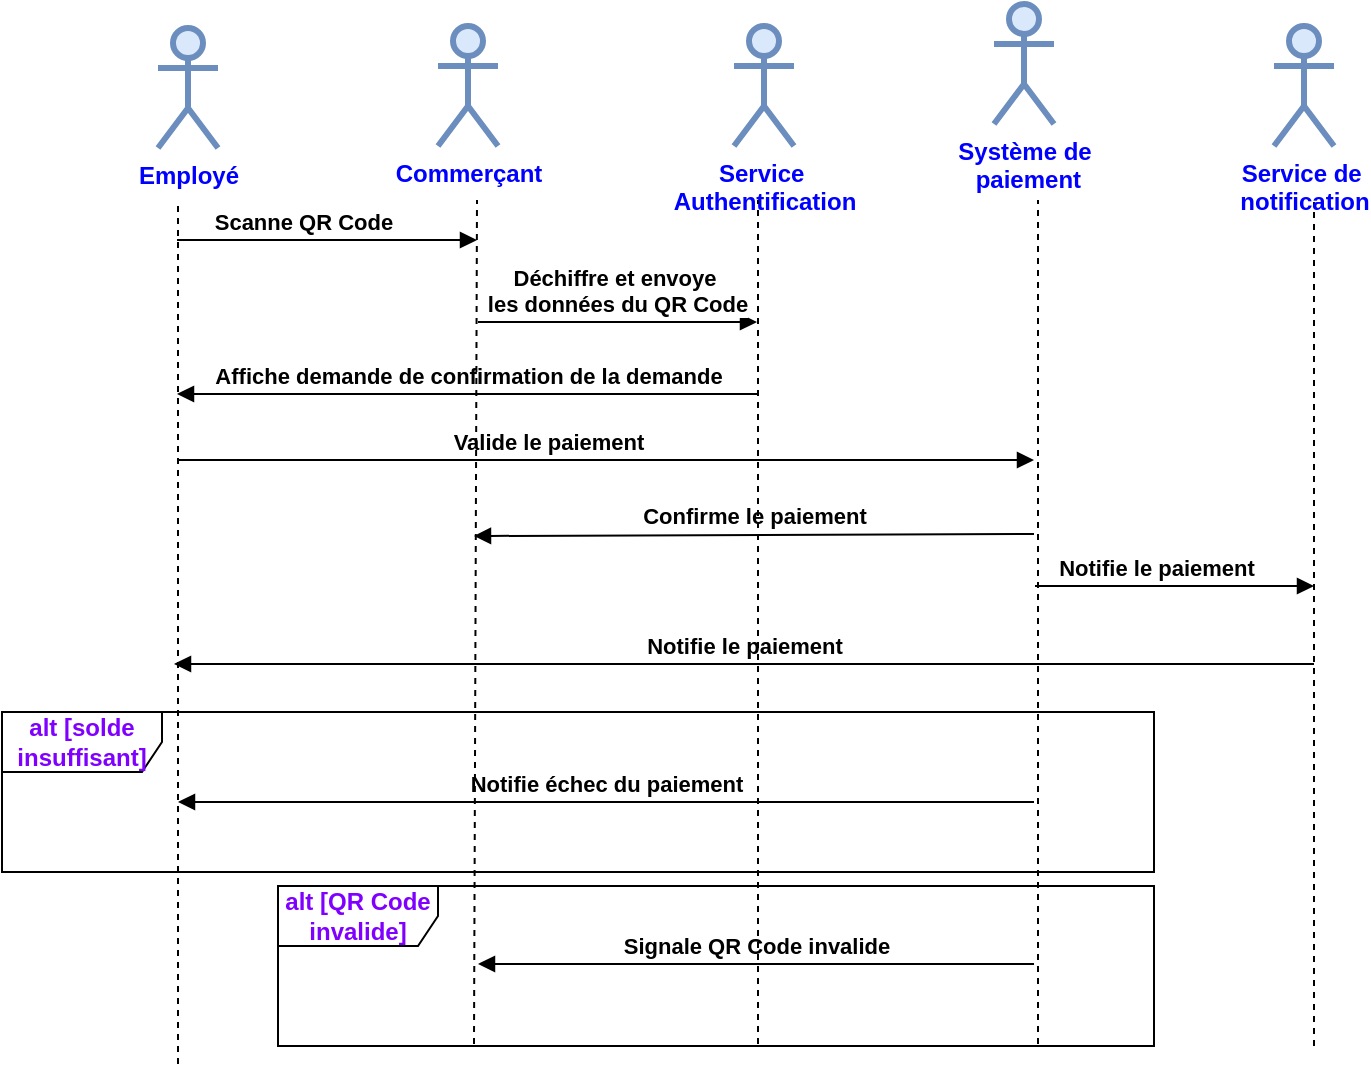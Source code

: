 <mxfile version="26.0.16">
  <diagram name="Page-1" id="3mcHxA5tAk4q_fHcIRja">
    <mxGraphModel dx="1050" dy="1735" grid="1" gridSize="10" guides="1" tooltips="1" connect="1" arrows="1" fold="1" page="1" pageScale="1" pageWidth="827" pageHeight="1169" math="0" shadow="0">
      <root>
        <mxCell id="0" />
        <mxCell id="1" parent="0" />
        <mxCell id="WurOz906_WQ2NloFtxnk-2" value="Scanne QR Code&amp;nbsp;" style="html=1;verticalAlign=bottom;endArrow=block;curved=0;rounded=0;fontStyle=1" edge="1" parent="1">
          <mxGeometry x="-0.14" width="80" relative="1" as="geometry">
            <mxPoint x="201.5" y="118" as="sourcePoint" />
            <mxPoint x="351.5" y="118" as="targetPoint" />
            <mxPoint as="offset" />
          </mxGeometry>
        </mxCell>
        <mxCell id="WurOz906_WQ2NloFtxnk-3" value="&lt;div&gt;Déchiffre et envoye&lt;/div&gt;&lt;div&gt;&amp;nbsp;les données du QR Code&lt;/div&gt;" style="html=1;verticalAlign=bottom;endArrow=block;curved=0;rounded=0;fontStyle=1" edge="1" parent="1">
          <mxGeometry x="-0.025" width="80" relative="1" as="geometry">
            <mxPoint x="352" y="159" as="sourcePoint" />
            <mxPoint x="491.5" y="159" as="targetPoint" />
            <mxPoint as="offset" />
          </mxGeometry>
        </mxCell>
        <mxCell id="WurOz906_WQ2NloFtxnk-4" value="Affiche demande de confirmation de la demande" style="html=1;verticalAlign=bottom;endArrow=block;curved=0;rounded=0;fontStyle=1" edge="1" parent="1">
          <mxGeometry width="80" relative="1" as="geometry">
            <mxPoint x="491.5" y="195" as="sourcePoint" />
            <mxPoint x="201.5" y="195" as="targetPoint" />
            <mxPoint as="offset" />
          </mxGeometry>
        </mxCell>
        <mxCell id="WurOz906_WQ2NloFtxnk-5" value="Valide le paiement" style="html=1;verticalAlign=bottom;endArrow=block;curved=0;rounded=0;fontStyle=1" edge="1" parent="1">
          <mxGeometry x="-0.14" width="80" relative="1" as="geometry">
            <mxPoint x="202.5" y="228" as="sourcePoint" />
            <mxPoint x="630" y="228" as="targetPoint" />
            <mxPoint as="offset" />
          </mxGeometry>
        </mxCell>
        <mxCell id="WurOz906_WQ2NloFtxnk-6" value="Confirme le paiement" style="html=1;verticalAlign=bottom;endArrow=block;curved=0;rounded=0;fontStyle=1" edge="1" parent="1">
          <mxGeometry width="80" relative="1" as="geometry">
            <mxPoint x="630" y="265" as="sourcePoint" />
            <mxPoint x="350" y="266" as="targetPoint" />
            <mxPoint as="offset" />
          </mxGeometry>
        </mxCell>
        <mxCell id="WurOz906_WQ2NloFtxnk-7" value="Notifie le paiement" style="html=1;verticalAlign=bottom;endArrow=block;curved=0;rounded=0;fontStyle=1" edge="1" parent="1">
          <mxGeometry x="-0.14" width="80" relative="1" as="geometry">
            <mxPoint x="630.5" y="291" as="sourcePoint" />
            <mxPoint x="770" y="291" as="targetPoint" />
            <mxPoint as="offset" />
          </mxGeometry>
        </mxCell>
        <mxCell id="WurOz906_WQ2NloFtxnk-8" value="Notifie le paiement" style="html=1;verticalAlign=bottom;endArrow=block;curved=0;rounded=0;fontStyle=1" edge="1" parent="1">
          <mxGeometry width="80" relative="1" as="geometry">
            <mxPoint x="770" y="330" as="sourcePoint" />
            <mxPoint x="200" y="330" as="targetPoint" />
            <mxPoint as="offset" />
          </mxGeometry>
        </mxCell>
        <mxCell id="WurOz906_WQ2NloFtxnk-9" value="alt [solde insuffisant]" style="shape=umlFrame;whiteSpace=wrap;html=1;pointerEvents=0;width=80;height=30;fontStyle=1;fontColor=light-dark(#8000ff, #ededed);" vertex="1" parent="1">
          <mxGeometry x="114" y="354" width="576" height="80" as="geometry" />
        </mxCell>
        <mxCell id="WurOz906_WQ2NloFtxnk-10" value="Notifie échec du paiement" style="html=1;verticalAlign=bottom;endArrow=block;curved=0;rounded=0;fontStyle=1" edge="1" parent="1">
          <mxGeometry width="80" relative="1" as="geometry">
            <mxPoint x="630" y="399" as="sourcePoint" />
            <mxPoint x="202" y="399" as="targetPoint" />
            <mxPoint as="offset" />
          </mxGeometry>
        </mxCell>
        <mxCell id="WurOz906_WQ2NloFtxnk-11" value="alt [QR Code invalide]" style="shape=umlFrame;whiteSpace=wrap;html=1;pointerEvents=0;width=80;height=30;fontStyle=1;fontColor=light-dark(#8000ff, #ededed);" vertex="1" parent="1">
          <mxGeometry x="252" y="441" width="438" height="80" as="geometry" />
        </mxCell>
        <mxCell id="WurOz906_WQ2NloFtxnk-12" value="Signale QR Code invalide" style="html=1;verticalAlign=bottom;endArrow=block;curved=0;rounded=0;fontStyle=1" edge="1" parent="1">
          <mxGeometry width="80" relative="1" as="geometry">
            <mxPoint x="630" y="480" as="sourcePoint" />
            <mxPoint x="352" y="480" as="targetPoint" />
            <mxPoint as="offset" />
          </mxGeometry>
        </mxCell>
        <mxCell id="WurOz906_WQ2NloFtxnk-13" value="Employé " style="shape=umlActor;verticalLabelPosition=bottom;verticalAlign=top;html=1;fillColor=#dae8fc;strokeColor=#6c8ebf;strokeWidth=3;fontStyle=1;fontColor=light-dark(#0000ff, #ededed);" vertex="1" parent="1">
          <mxGeometry x="192" y="12" width="30" height="60" as="geometry" />
        </mxCell>
        <mxCell id="WurOz906_WQ2NloFtxnk-14" value="Commerçant" style="shape=umlActor;verticalLabelPosition=bottom;verticalAlign=top;html=1;fillColor=#dae8fc;strokeColor=#6c8ebf;strokeWidth=3;fontStyle=1;fontColor=light-dark(#0000ff, #ededed);" vertex="1" parent="1">
          <mxGeometry x="332" y="11" width="30" height="60" as="geometry" />
        </mxCell>
        <mxCell id="WurOz906_WQ2NloFtxnk-15" value="&lt;div&gt;Système de&lt;/div&gt;&lt;div&gt;&amp;nbsp;paiement&lt;/div&gt;" style="shape=umlActor;verticalLabelPosition=bottom;verticalAlign=top;html=1;fillColor=#dae8fc;strokeColor=#6c8ebf;fontStyle=1;strokeWidth=3;fontColor=light-dark(#0000ff, #ededed);" vertex="1" parent="1">
          <mxGeometry x="610" width="30" height="60" as="geometry" />
        </mxCell>
        <mxCell id="WurOz906_WQ2NloFtxnk-16" value="&lt;div&gt;Service&amp;nbsp;&lt;/div&gt;&lt;div&gt;Authentification&lt;/div&gt;" style="shape=umlActor;verticalLabelPosition=bottom;verticalAlign=top;html=1;fillColor=#dae8fc;strokeColor=#6c8ebf;strokeWidth=3;fontStyle=1;fontColor=light-dark(#0000ff, #ededed);" vertex="1" parent="1">
          <mxGeometry x="480" y="11" width="30" height="60" as="geometry" />
        </mxCell>
        <mxCell id="WurOz906_WQ2NloFtxnk-17" value="" style="endArrow=none;dashed=1;html=1;rounded=0;fontStyle=1" edge="1" parent="1">
          <mxGeometry width="50" height="50" relative="1" as="geometry">
            <mxPoint x="492" y="520" as="sourcePoint" />
            <mxPoint x="492" y="98" as="targetPoint" />
          </mxGeometry>
        </mxCell>
        <mxCell id="WurOz906_WQ2NloFtxnk-18" value="" style="endArrow=none;dashed=1;html=1;rounded=0;fontStyle=1" edge="1" parent="1">
          <mxGeometry width="50" height="50" relative="1" as="geometry">
            <mxPoint x="632" y="520" as="sourcePoint" />
            <mxPoint x="632" y="98" as="targetPoint" />
          </mxGeometry>
        </mxCell>
        <mxCell id="WurOz906_WQ2NloFtxnk-19" value="" style="endArrow=none;dashed=1;html=1;rounded=0;fontStyle=1" edge="1" parent="1">
          <mxGeometry width="50" height="50" relative="1" as="geometry">
            <mxPoint x="350" y="520" as="sourcePoint" />
            <mxPoint x="351.5" y="98" as="targetPoint" />
          </mxGeometry>
        </mxCell>
        <mxCell id="WurOz906_WQ2NloFtxnk-20" value="" style="endArrow=none;dashed=1;html=1;rounded=0;fontStyle=1" edge="1" parent="1">
          <mxGeometry width="50" height="50" relative="1" as="geometry">
            <mxPoint x="202" y="530" as="sourcePoint" />
            <mxPoint x="202" y="98" as="targetPoint" />
          </mxGeometry>
        </mxCell>
        <mxCell id="WurOz906_WQ2NloFtxnk-21" value="" style="endArrow=none;dashed=1;html=1;rounded=0;fontStyle=1" edge="1" parent="1">
          <mxGeometry width="50" height="50" relative="1" as="geometry">
            <mxPoint x="770" y="521" as="sourcePoint" />
            <mxPoint x="770" y="99" as="targetPoint" />
          </mxGeometry>
        </mxCell>
        <mxCell id="WurOz906_WQ2NloFtxnk-22" value="&lt;div&gt;Service de&amp;nbsp;&lt;/div&gt;&lt;div&gt;notification&lt;/div&gt;" style="shape=umlActor;verticalLabelPosition=bottom;verticalAlign=top;html=1;fillColor=#dae8fc;strokeColor=#6c8ebf;strokeWidth=3;fontStyle=1;fontColor=light-dark(#0000ff, #ededed);" vertex="1" parent="1">
          <mxGeometry x="750" y="11" width="30" height="60" as="geometry" />
        </mxCell>
      </root>
    </mxGraphModel>
  </diagram>
</mxfile>

